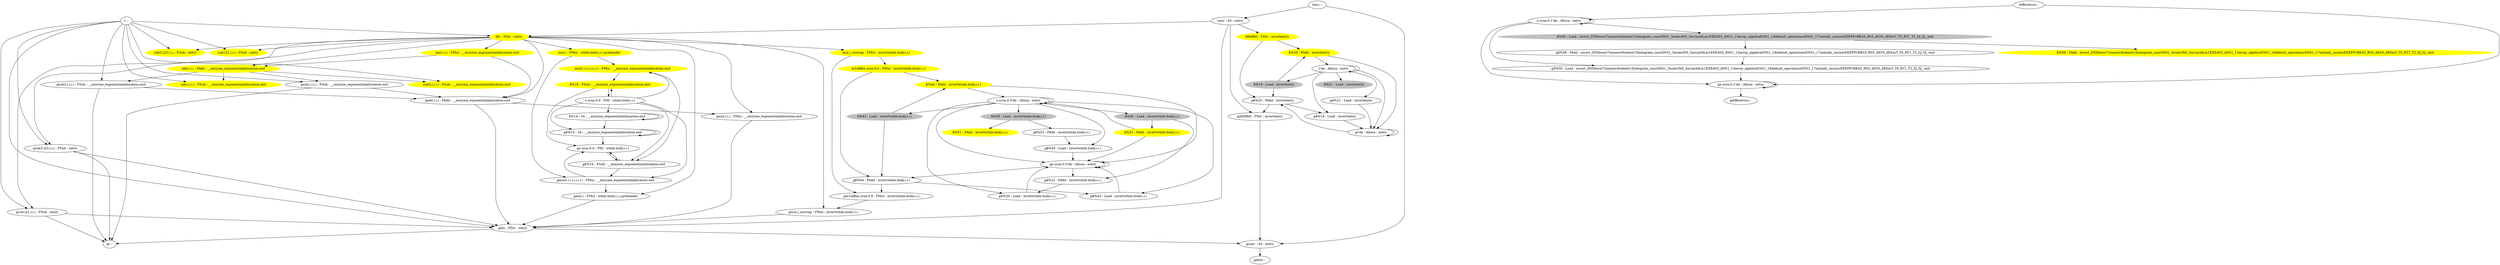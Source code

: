 digraph G {
	subgraph Forward {
		"t : " -> "sub3.i.i.i.i : FSub : __enzyme_exponentialallocation.exit" 
		"t : " -> "sub.i.i.i.i : FSub : __enzyme_exponentialallocation.exit" 
		"t : " -> "sub3.i23.i.i.i : FSub : entry" 
		"t : " -> "sub.i21.i.i.i : FSub : entry" 
		"t : " -> "div : FDiv : entry" 
		"iters : " -> "conv : 43 : entry" 
		"differeturn : " -> "x.sroa.0.1'de : Alloca : entry" 
		"$%14 : 34 : __enzyme_exponentialallocation.exit" -> "$%14 : 34 : __enzyme_exponentialallocation.exit" 
		"mul.i_unwrap : FMul : invertwhile.body.i.i.i" [color = yellow style=filled];
		"mul.i_unwrap : FMul : invertwhile.body.i.i.i" -> "m1diffex.sroa.0.0 : FMul : invertwhile.body.i.i.i" 
		"x.sroa.0.0 : PHI : while.body.i.i.i" -> "mul2.i.i.i.i.i.i.i.i : FMul : __enzyme_exponentialallocation.exit" 
		"x.sroa.0.0 : PHI : while.body.i.i.i" -> "$%16 : FSub : __enzyme_exponentialallocation.exit" 
		"x.sroa.0.0 : PHI : while.body.i.i.i" -> "$%14 : 34 : __enzyme_exponentialallocation.exit" 
		"mul2.i.i.i.i.i.i.i.i : FMul : __enzyme_exponentialallocation.exit" [color = yellow style=filled];
		"mul2.i.i.i.i.i.i.i.i : FMul : __enzyme_exponentialallocation.exit" -> "$%16 : FSub : __enzyme_exponentialallocation.exit" 
		"$%16 : FSub : __enzyme_exponentialallocation.exit" [color = yellow style=filled];
		"$%16 : FSub : __enzyme_exponentialallocation.exit" -> "x.sroa.0.0 : PHI : while.body.i.i.i" 
		"mul.i.i.i : FMul : __enzyme_exponentialallocation.exit" [color = yellow style=filled];
		"mul.i.i.i : FMul : __enzyme_exponentialallocation.exit" -> "add.i.i.i : FAdd : __enzyme_exponentialallocation.exit" 
		"add.i.i.i : FAdd : __enzyme_exponentialallocation.exit" [color = yellow style=filled];
		"add.i.i.i : FAdd : __enzyme_exponentialallocation.exit" -> "sub3.i.i.i.i : FSub : __enzyme_exponentialallocation.exit" 
		"add.i.i.i : FAdd : __enzyme_exponentialallocation.exit" -> "sub.i.i.i.i : FSub : __enzyme_exponentialallocation.exit" 
		"sub.i.i.i.i : FSub : __enzyme_exponentialallocation.exit" [color = yellow style=filled];
		"sub3.i.i.i.i : FSub : __enzyme_exponentialallocation.exit" [color = yellow style=filled];
		"conv : 43 : entry" -> "d0diffet : FDiv : invertentry" 
		"conv : 43 : entry" -> "div : FDiv : entry" 
		"div : FDiv : entry" [color = yellow style=filled];
		"div : FDiv : entry" -> "mul.i_unwrap : FMul : invertwhile.body.i.i.i" 
		"div : FDiv : entry" -> "add.i.i.i : FAdd : __enzyme_exponentialallocation.exit" 
		"div : FDiv : entry" -> "mul.i.i.i : FMul : __enzyme_exponentialallocation.exit" 
		"div : FDiv : entry" -> "mul.i : FMul : while.body.i.i.i.preheader" 
		"div : FDiv : entry" -> "sub3.i23.i.i.i : FSub : entry" 
		"div : FDiv : entry" -> "sub.i21.i.i.i : FSub : entry" 
		"sub.i21.i.i.i : FSub : entry" [color = yellow style=filled];
		"sub3.i23.i.i.i : FSub : entry" [color = yellow style=filled];
		"mul.i : FMul : while.body.i.i.i.preheader" [color = yellow style=filled];
		"mul.i : FMul : while.body.i.i.i.preheader" -> "mul2.i.i.i.i.i.i.i.i : FMul : __enzyme_exponentialallocation.exit" 
		"t'de : Alloca : entry" -> "t'de : Alloca : entry" 
		"t'de : Alloca : entry" -> "$%21 : Load : invertentry" 
		"t'de : Alloca : entry" -> "$%19 : Load : invertentry" 
		"$%19 : Load : invertentry" [color = gray style=filled];
		"$%19 : Load : invertentry" -> "$%20 : FAdd : invertentry" 
		"$%20 : FAdd : invertentry" [color = yellow style=filled];
		"$%20 : FAdd : invertentry" -> "t'de : Alloca : entry" 
		"d0diffet : FDiv : invertentry" [color = yellow style=filled];
		"d0diffet : FDiv : invertentry" -> "$%20 : FAdd : invertentry" 
		"x.sroa.0.1'de : Alloca : entry" -> "$%56 : Load : invert_ZN5boost7numeric6odeint15integrate_constINS1_5eulerINS_5arrayIdLm1EEEdS5_dNS1_13array_algebraENS1_18default_operationsENS1_17initially_resizerEEEPFvRKS5_RS5_dES5_dEEmT_T0_RT1_T2_SJ_SJ_.exit" 
		"x.sroa.0.1'de : Alloca : entry" -> "x.sroa.0.1'de : Alloca : entry" 
		"$%21 : Load : invertentry" [color = gray style=filled];
		"x.sroa.0.0'de : Alloca : entry" -> "x.sroa.0.0'de : Alloca : entry" 
		"x.sroa.0.0'de : Alloca : entry" -> "$%45 : Load : invertwhile.body.i.i.i" 
		"x.sroa.0.0'de : Alloca : entry" -> "$%43 : Load : invertwhile.body.i.i.i" 
		"x.sroa.0.0'de : Alloca : entry" -> "$%30 : Load : invertwhile.body.i.i.i" 
		"$%30 : Load : invertwhile.body.i.i.i" [color = gray style=filled];
		"$%30 : Load : invertwhile.body.i.i.i" -> "$%31 : FAdd : invertwhile.body.i.i.i" 
		"$%31 : FAdd : invertwhile.body.i.i.i" [color = yellow style=filled];
		"$%31 : FAdd : invertwhile.body.i.i.i" -> "x.sroa.0.0'de : Alloca : entry" 
		"m1diffex.sroa.0.0 : FMul : invertwhile.body.i.i.i" [color = yellow style=filled];
		"m1diffex.sroa.0.0 : FMul : invertwhile.body.i.i.i" -> "$%44 : FAdd : invertwhile.body.i.i.i" 
		"$%43 : Load : invertwhile.body.i.i.i" [color = gray style=filled];
		"$%43 : Load : invertwhile.body.i.i.i" -> "$%44 : FAdd : invertwhile.body.i.i.i" 
		"$%44 : FAdd : invertwhile.body.i.i.i" [color = yellow style=filled];
		"$%44 : FAdd : invertwhile.body.i.i.i" -> "x.sroa.0.0'de : Alloca : entry" 
		"$%45 : Load : invertwhile.body.i.i.i" [color = gray style=filled];
		"$%45 : Load : invertwhile.body.i.i.i" -> "$%51 : FAdd : invertwhile.body.i.i.i" 
		"$%51 : FAdd : invertwhile.body.i.i.i" [color = yellow style=filled];
		"$%56 : Load : invert_ZN5boost7numeric6odeint15integrate_constINS1_5eulerINS_5arrayIdLm1EEEdS5_dNS1_13array_algebraENS1_18default_operationsENS1_17initially_resizerEEEPFvRKS5_RS5_dES5_dEEmT_T0_RT1_T2_SJ_SJ_.exit" [color = gray style=filled];
		"$%56 : Load : invert_ZN5boost7numeric6odeint15integrate_constINS1_5eulerINS_5arrayIdLm1EEEdS5_dNS1_13array_algebraENS1_18default_operationsENS1_17initially_resizerEEEPFvRKS5_RS5_dES5_dEEmT_T0_RT1_T2_SJ_SJ_.exit" -> "$%59 : FAdd : invert_ZN5boost7numeric6odeint15integrate_constINS1_5eulerINS_5arrayIdLm1EEEdS5_dNS1_13array_algebraENS1_18default_operationsENS1_17initially_resizerEEEPFvRKS5_RS5_dES5_dEEmT_T0_RT1_T2_SJ_SJ_.exit" 
		"$%59 : FAdd : invert_ZN5boost7numeric6odeint15integrate_constINS1_5eulerINS_5arrayIdLm1EEEdS5_dNS1_13array_algebraENS1_18default_operationsENS1_17initially_resizerEEEPFvRKS5_RS5_dES5_dEEmT_T0_RT1_T2_SJ_SJ_.exit" [color = yellow style=filled];
	}
	subgraph Reverse {
		"g$%14 : 34 : __enzyme_exponentialallocation.exit" -> "gx.sroa.0.0 : PHI : while.body.i.i.i"
		"x.sroa.0.0 : PHI : while.body.i.i.i" -> "g$%14 : 34 : __enzyme_exponentialallocation.exit"
		"g$%14 : 34 : __enzyme_exponentialallocation.exit" -> "g$%14 : 34 : __enzyme_exponentialallocation.exit"
		"$%14 : 34 : __enzyme_exponentialallocation.exit" -> "g$%14 : 34 : __enzyme_exponentialallocation.exit"
		"gmul.i_unwrap : FMul : invertwhile.body.i.i.i" -> "gdiv : FDiv : entry"
		"div : FDiv : entry" -> "gmul.i_unwrap : FMul : invertwhile.body.i.i.i"
		"gx.sroa.0.0 : PHI : while.body.i.i.i" -> "g$%16 : FSub : __enzyme_exponentialallocation.exit"
		"$%16 : FSub : __enzyme_exponentialallocation.exit" -> "gx.sroa.0.0 : PHI : while.body.i.i.i"
		"gmul2.i.i.i.i.i.i.i.i : FMul : __enzyme_exponentialallocation.exit" -> "gmul.i : FMul : while.body.i.i.i.preheader"
		"mul.i : FMul : while.body.i.i.i.preheader" -> "gmul2.i.i.i.i.i.i.i.i : FMul : __enzyme_exponentialallocation.exit"
		"gmul2.i.i.i.i.i.i.i.i : FMul : __enzyme_exponentialallocation.exit" -> "gx.sroa.0.0 : PHI : while.body.i.i.i"
		"x.sroa.0.0 : PHI : while.body.i.i.i" -> "gmul2.i.i.i.i.i.i.i.i : FMul : __enzyme_exponentialallocation.exit"
		"g$%16 : FSub : __enzyme_exponentialallocation.exit" -> "gmul2.i.i.i.i.i.i.i.i : FMul : __enzyme_exponentialallocation.exit"
		"mul2.i.i.i.i.i.i.i.i : FMul : __enzyme_exponentialallocation.exit" -> "g$%16 : FSub : __enzyme_exponentialallocation.exit"
		"g$%16 : FSub : __enzyme_exponentialallocation.exit" -> "gx.sroa.0.0 : PHI : while.body.i.i.i"
		"x.sroa.0.0 : PHI : while.body.i.i.i" -> "g$%16 : FSub : __enzyme_exponentialallocation.exit"
		"gmul.i.i.i : FMul : __enzyme_exponentialallocation.exit" -> "gdiv : FDiv : entry"
		"div : FDiv : entry" -> "gmul.i.i.i : FMul : __enzyme_exponentialallocation.exit"
		"gadd.i.i.i : FAdd : __enzyme_exponentialallocation.exit" -> "gmul.i.i.i : FMul : __enzyme_exponentialallocation.exit"
		"mul.i.i.i : FMul : __enzyme_exponentialallocation.exit" -> "gadd.i.i.i : FAdd : __enzyme_exponentialallocation.exit"
		"gadd.i.i.i : FAdd : __enzyme_exponentialallocation.exit" -> "gdiv : FDiv : entry"
		"div : FDiv : entry" -> "gadd.i.i.i : FAdd : __enzyme_exponentialallocation.exit"
		"gsub.i.i.i.i : FSub : __enzyme_exponentialallocation.exit" -> "gadd.i.i.i : FAdd : __enzyme_exponentialallocation.exit"
		"add.i.i.i : FAdd : __enzyme_exponentialallocation.exit" -> "gsub.i.i.i.i : FSub : __enzyme_exponentialallocation.exit"
		"gsub.i.i.i.i : FSub : __enzyme_exponentialallocation.exit" -> "gt : "
		"t : " -> "gsub.i.i.i.i : FSub : __enzyme_exponentialallocation.exit"
		"gsub3.i.i.i.i : FSub : __enzyme_exponentialallocation.exit" -> "gadd.i.i.i : FAdd : __enzyme_exponentialallocation.exit"
		"add.i.i.i : FAdd : __enzyme_exponentialallocation.exit" -> "gsub3.i.i.i.i : FSub : __enzyme_exponentialallocation.exit"
		"gsub3.i.i.i.i : FSub : __enzyme_exponentialallocation.exit" -> "gt : "
		"t : " -> "gsub3.i.i.i.i : FSub : __enzyme_exponentialallocation.exit"
		"gconv : 43 : entry" -> "giters : "
		"iters : " -> "gconv : 43 : entry"
		"gdiv : FDiv : entry" -> "gt : "
		"t : " -> "gdiv : FDiv : entry"
		"gdiv : FDiv : entry" -> "gconv : 43 : entry"
		"conv : 43 : entry" -> "gdiv : FDiv : entry"
		"gsub.i21.i.i.i : FSub : entry" -> "gt : "
		"t : " -> "gsub.i21.i.i.i : FSub : entry"
		"gsub.i21.i.i.i : FSub : entry" -> "gdiv : FDiv : entry"
		"div : FDiv : entry" -> "gsub.i21.i.i.i : FSub : entry"
		"gsub3.i23.i.i.i : FSub : entry" -> "gt : "
		"t : " -> "gsub3.i23.i.i.i : FSub : entry"
		"gsub3.i23.i.i.i : FSub : entry" -> "gdiv : FDiv : entry"
		"div : FDiv : entry" -> "gsub3.i23.i.i.i : FSub : entry"
		"gmul.i : FMul : while.body.i.i.i.preheader" -> "gdiv : FDiv : entry"
		"div : FDiv : entry" -> "gmul.i : FMul : while.body.i.i.i.preheader"
		"gt'de : Alloca : entry" -> "g$%20 : FAdd : invertentry"
		"$%20 : FAdd : invertentry" -> "gt'de : Alloca : entry"
		"gt'de : Alloca : entry" -> "gt'de : Alloca : entry"
		"t'de : Alloca : entry" -> "gt'de : Alloca : entry"
		"g$%19 : Load : invertentry" -> "gt'de : Alloca : entry"
		"t'de : Alloca : entry" -> "g$%19 : Load : invertentry"
		"g$%20 : FAdd : invertentry" -> "gd0diffet : FDiv : invertentry"
		"d0diffet : FDiv : invertentry" -> "g$%20 : FAdd : invertentry"
		"g$%20 : FAdd : invertentry" -> "g$%19 : Load : invertentry"
		"$%19 : Load : invertentry" -> "g$%20 : FAdd : invertentry"
		"gd0diffet : FDiv : invertentry" -> "gconv : 43 : entry"
		"conv : 43 : entry" -> "gd0diffet : FDiv : invertentry"
		"gx.sroa.0.1'de : Alloca : entry" -> "gx.sroa.0.1'de : Alloca : entry"
		"x.sroa.0.1'de : Alloca : entry" -> "gx.sroa.0.1'de : Alloca : entry"
		"gx.sroa.0.1'de : Alloca : entry" -> "gdiffereturn : "
		"differeturn : " -> "gx.sroa.0.1'de : Alloca : entry"
		"g$%21 : Load : invertentry" -> "gt'de : Alloca : entry"
		"t'de : Alloca : entry" -> "g$%21 : Load : invertentry"
		"gx.sroa.0.0'de : Alloca : entry" -> "g$%44 : FAdd : invertwhile.body.i.i.i"
		"$%44 : FAdd : invertwhile.body.i.i.i" -> "gx.sroa.0.0'de : Alloca : entry"
		"gx.sroa.0.0'de : Alloca : entry" -> "gx.sroa.0.0'de : Alloca : entry"
		"x.sroa.0.0'de : Alloca : entry" -> "gx.sroa.0.0'de : Alloca : entry"
		"gx.sroa.0.0'de : Alloca : entry" -> "g$%31 : FAdd : invertwhile.body.i.i.i"
		"$%31 : FAdd : invertwhile.body.i.i.i" -> "gx.sroa.0.0'de : Alloca : entry"
		"g$%30 : Load : invertwhile.body.i.i.i" -> "gx.sroa.0.0'de : Alloca : entry"
		"x.sroa.0.0'de : Alloca : entry" -> "g$%30 : Load : invertwhile.body.i.i.i"
		"g$%31 : FAdd : invertwhile.body.i.i.i" -> "g$%30 : Load : invertwhile.body.i.i.i"
		"$%30 : Load : invertwhile.body.i.i.i" -> "g$%31 : FAdd : invertwhile.body.i.i.i"
		"gm1diffex.sroa.0.0 : FMul : invertwhile.body.i.i.i" -> "gmul.i_unwrap : FMul : invertwhile.body.i.i.i"
		"mul.i_unwrap : FMul : invertwhile.body.i.i.i" -> "gm1diffex.sroa.0.0 : FMul : invertwhile.body.i.i.i"
		"g$%43 : Load : invertwhile.body.i.i.i" -> "gx.sroa.0.0'de : Alloca : entry"
		"x.sroa.0.0'de : Alloca : entry" -> "g$%43 : Load : invertwhile.body.i.i.i"
		"g$%44 : FAdd : invertwhile.body.i.i.i" -> "gm1diffex.sroa.0.0 : FMul : invertwhile.body.i.i.i"
		"m1diffex.sroa.0.0 : FMul : invertwhile.body.i.i.i" -> "g$%44 : FAdd : invertwhile.body.i.i.i"
		"g$%44 : FAdd : invertwhile.body.i.i.i" -> "g$%43 : Load : invertwhile.body.i.i.i"
		"$%43 : Load : invertwhile.body.i.i.i" -> "g$%44 : FAdd : invertwhile.body.i.i.i"
		"g$%45 : Load : invertwhile.body.i.i.i" -> "gx.sroa.0.0'de : Alloca : entry"
		"x.sroa.0.0'de : Alloca : entry" -> "g$%45 : Load : invertwhile.body.i.i.i"
		"g$%51 : FAdd : invertwhile.body.i.i.i" -> "g$%45 : Load : invertwhile.body.i.i.i"
		"$%45 : Load : invertwhile.body.i.i.i" -> "g$%51 : FAdd : invertwhile.body.i.i.i"
		"g$%56 : Load : invert_ZN5boost7numeric6odeint15integrate_constINS1_5eulerINS_5arrayIdLm1EEEdS5_dNS1_13array_algebraENS1_18default_operationsENS1_17initially_resizerEEEPFvRKS5_RS5_dES5_dEEmT_T0_RT1_T2_SJ_SJ_.exit" -> "gx.sroa.0.1'de : Alloca : entry"
		"x.sroa.0.1'de : Alloca : entry" -> "g$%56 : Load : invert_ZN5boost7numeric6odeint15integrate_constINS1_5eulerINS_5arrayIdLm1EEEdS5_dNS1_13array_algebraENS1_18default_operationsENS1_17initially_resizerEEEPFvRKS5_RS5_dES5_dEEmT_T0_RT1_T2_SJ_SJ_.exit"
		"g$%59 : FAdd : invert_ZN5boost7numeric6odeint15integrate_constINS1_5eulerINS_5arrayIdLm1EEEdS5_dNS1_13array_algebraENS1_18default_operationsENS1_17initially_resizerEEEPFvRKS5_RS5_dES5_dEEmT_T0_RT1_T2_SJ_SJ_.exit" -> "g$%56 : Load : invert_ZN5boost7numeric6odeint15integrate_constINS1_5eulerINS_5arrayIdLm1EEEdS5_dNS1_13array_algebraENS1_18default_operationsENS1_17initially_resizerEEEPFvRKS5_RS5_dES5_dEEmT_T0_RT1_T2_SJ_SJ_.exit"
		"$%56 : Load : invert_ZN5boost7numeric6odeint15integrate_constINS1_5eulerINS_5arrayIdLm1EEEdS5_dNS1_13array_algebraENS1_18default_operationsENS1_17initially_resizerEEEPFvRKS5_RS5_dES5_dEEmT_T0_RT1_T2_SJ_SJ_.exit" -> "g$%59 : FAdd : invert_ZN5boost7numeric6odeint15integrate_constINS1_5eulerINS_5arrayIdLm1EEEdS5_dNS1_13array_algebraENS1_18default_operationsENS1_17initially_resizerEEEPFvRKS5_RS5_dES5_dEEmT_T0_RT1_T2_SJ_SJ_.exit"
	}
}

